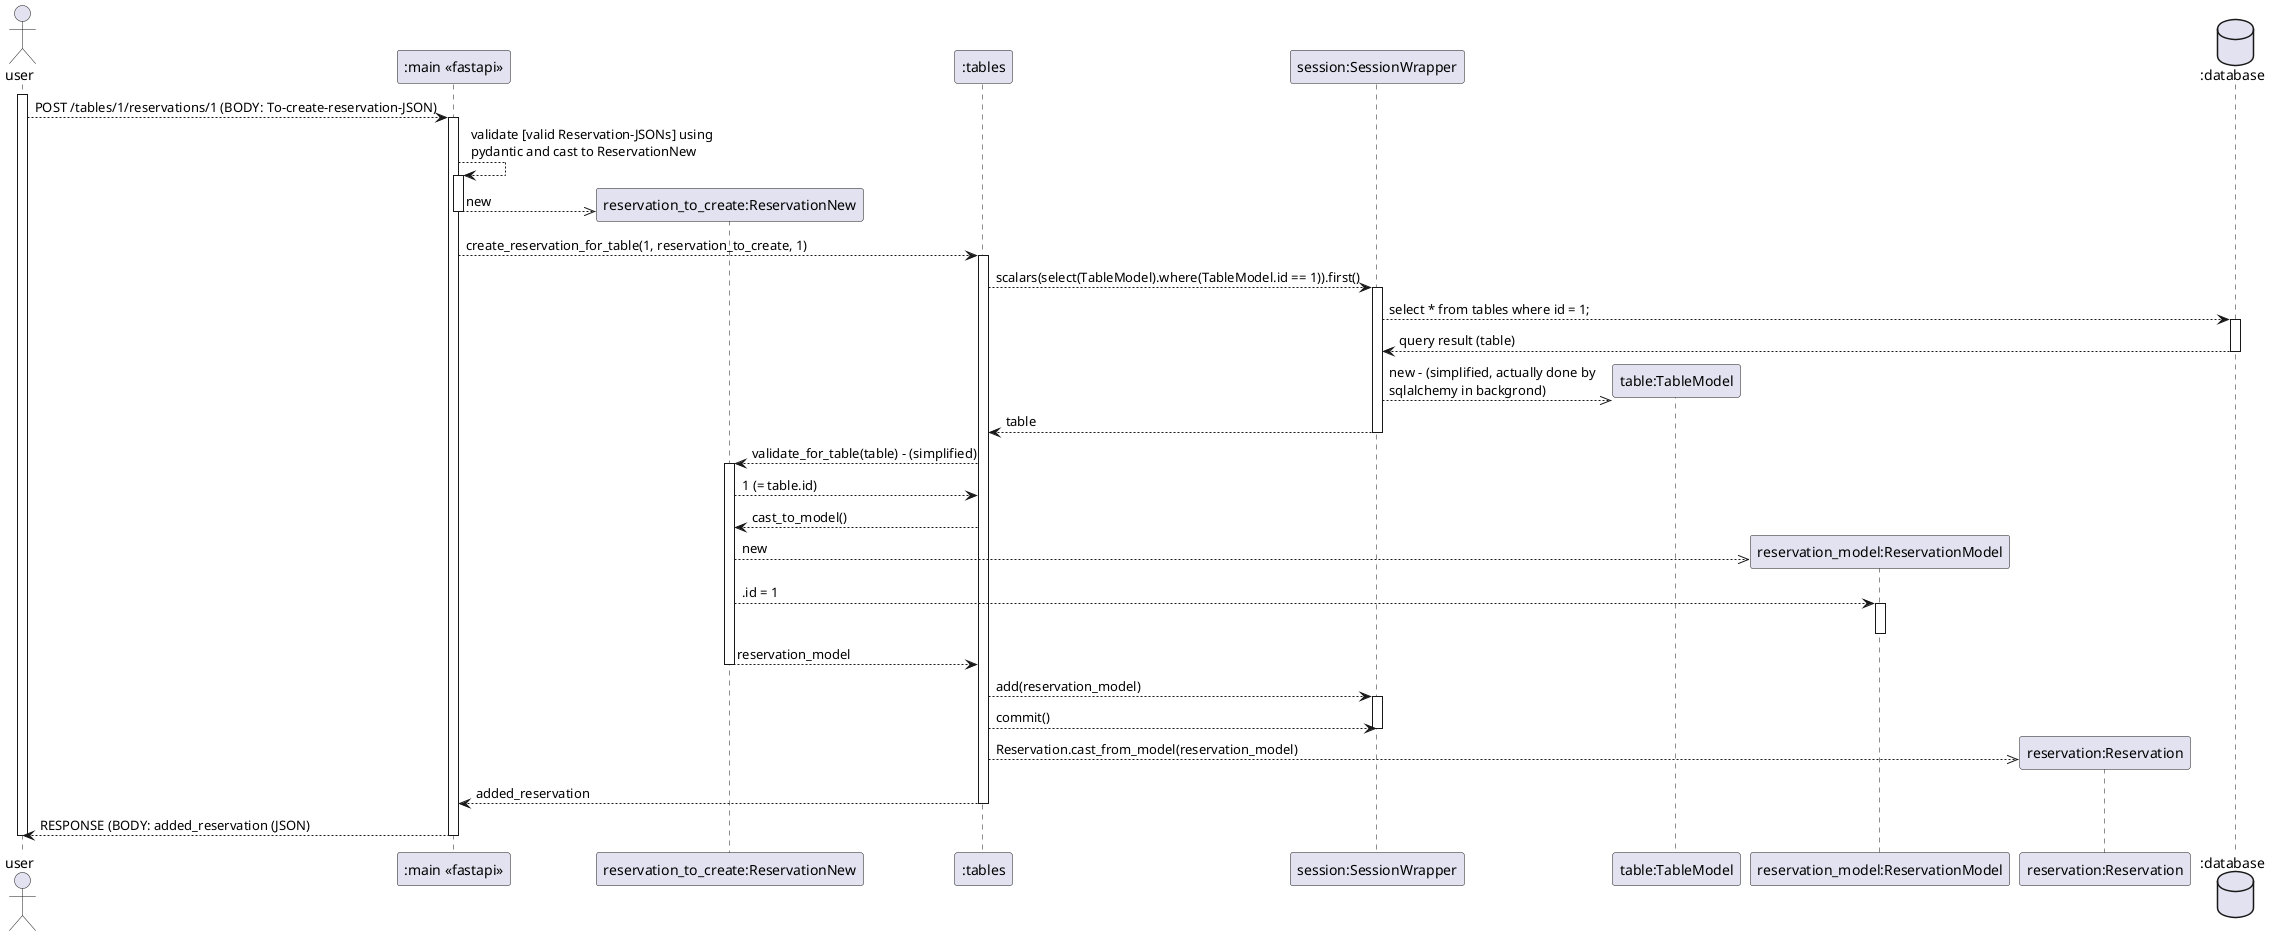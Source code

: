 @startuml
'https://plantuml.com/sequence-diagram

actor user

participant ":main <<fastapi>>" as main
participant "reservation_to_create:ReservationNew" as reservation_to_create
participant ":tables" as tables
participant "session:SessionWrapper" as session
participant "table:TableModel" as table
participant "reservation_model:ReservationModel" as reservation_model
participant "reservation:Reservation" as reservation

database ":database" as database


activate user
    user --> main : POST /tables/1/reservations/1 (BODY: To-create-reservation-JSON)
    activate main
    main --> main : validate [valid Reservation-JSONs] using\npydantic and cast to ReservationNew
        activate main
        create reservation_to_create
        main -->> reservation_to_create : new
        deactivate main
        main --> tables : create_reservation_for_table(1, reservation_to_create, 1)
            activate tables
            tables --> session : scalars(select(TableModel).where(TableModel.id == 1)).first()
                activate session
                session --> database : select * from tables where id = 1;
                    activate database
                    database --> session : query result (table)
                    deactivate database
                create table
                session -->> table: new - (simplified, actually done by\nsqlalchemy in backgrond)
                session --> tables : table
                deactivate session
            tables --> reservation_to_create : validate_for_table(table) - (simplified)
                activate reservation_to_create
                reservation_to_create --> tables : 1 (= table.id)
                tables --> reservation_to_create : cast_to_model()
                create reservation_model
                reservation_to_create -->> reservation_model : new
                reservation_to_create --> reservation_model : .id = 1
                    activate reservation_model
                    deactivate reservation_model
                reservation_to_create --> tables : reservation_model
                deactivate reservation_to_create
            tables --> session : add(reservation_model)
                activate session
                tables --> session : commit()
                deactivate session
            create reservation
            tables -->> reservation : Reservation.cast_from_model(reservation_model)
            tables --> main : added_reservation
            deactivate tables
        main --> user : RESPONSE (BODY: added_reservation (JSON)
    deactivate main
deactivate user

@enduml